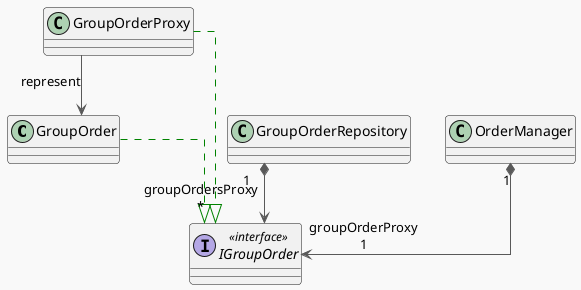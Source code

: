 @startuml
!theme mars
top to bottom direction
skinparam linetype ortho

class GroupOrder {
}
class GroupOrderProxy {}
class GroupOrderRepository {
}
interface IGroupOrder << interface >> {
}
class OrderManager {
}

GroupOrder                 -[#008200,dashed]-^  IGroupOrder
GroupOrderProxy            -[#008200,dashed]-^  IGroupOrder
GroupOrderProxy           -[#595959,plain]-> "represent\n"  GroupOrder
GroupOrderRepository      "1" *-[#595959,plain]-> "groupOrdersProxy\n*" IGroupOrder
OrderManager              "1" *-[#595959,plain]-> "groupOrderProxy\n1" IGroupOrder

@enduml
